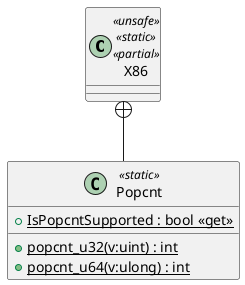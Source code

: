 @startuml
class X86 <<unsafe>> <<static>> <<partial>> {
}
class Popcnt <<static>> {
    + {static} IsPopcntSupported : bool <<get>>
    + {static} popcnt_u32(v:uint) : int
    + {static} popcnt_u64(v:ulong) : int
}
X86 +-- Popcnt
@enduml
